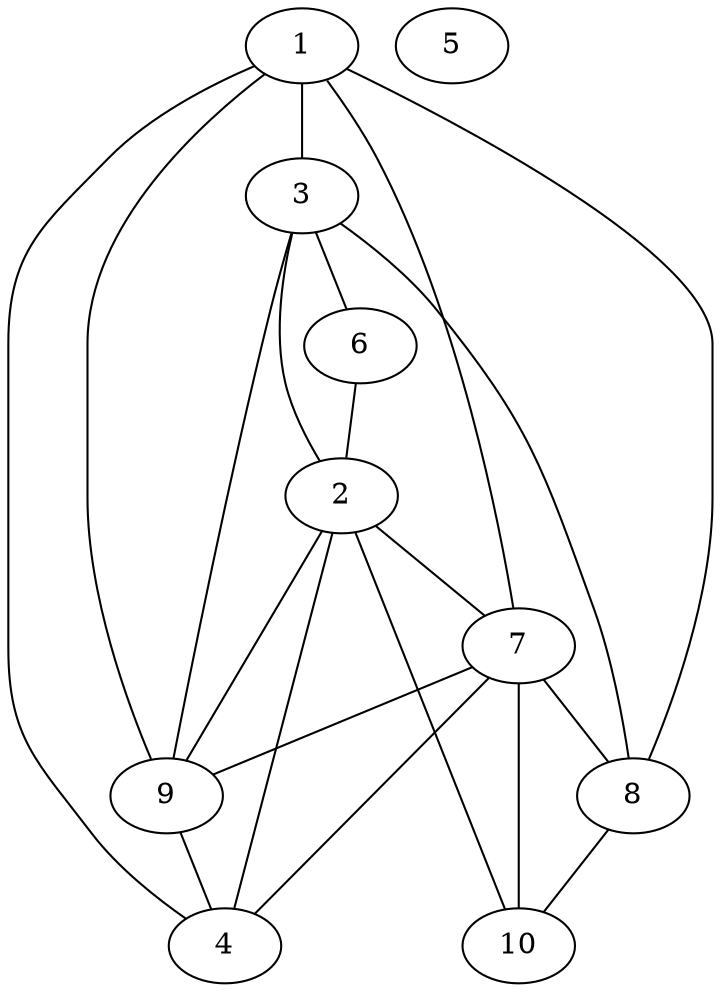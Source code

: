 graph{
1;
2;
3;
4;
5;
6;
7;
8;
9;
10;
8 -- 1 ;
4 -- 1 ;
2 -- 9 ;
9 -- 4 ;
3 -- 2 ;
10 -- 7 ;
1 -- 7 ;
1 -- 9 ;
2 -- 10 ;
7 -- 9 ;
4 -- 2 ;
6 -- 2 ;
8 -- 10 ;
2 -- 7 ;
1 -- 3 ;
7 -- 8 ;
9 -- 3 ;
4 -- 7 ;
3 -- 8 ;
3 -- 6 ;
}